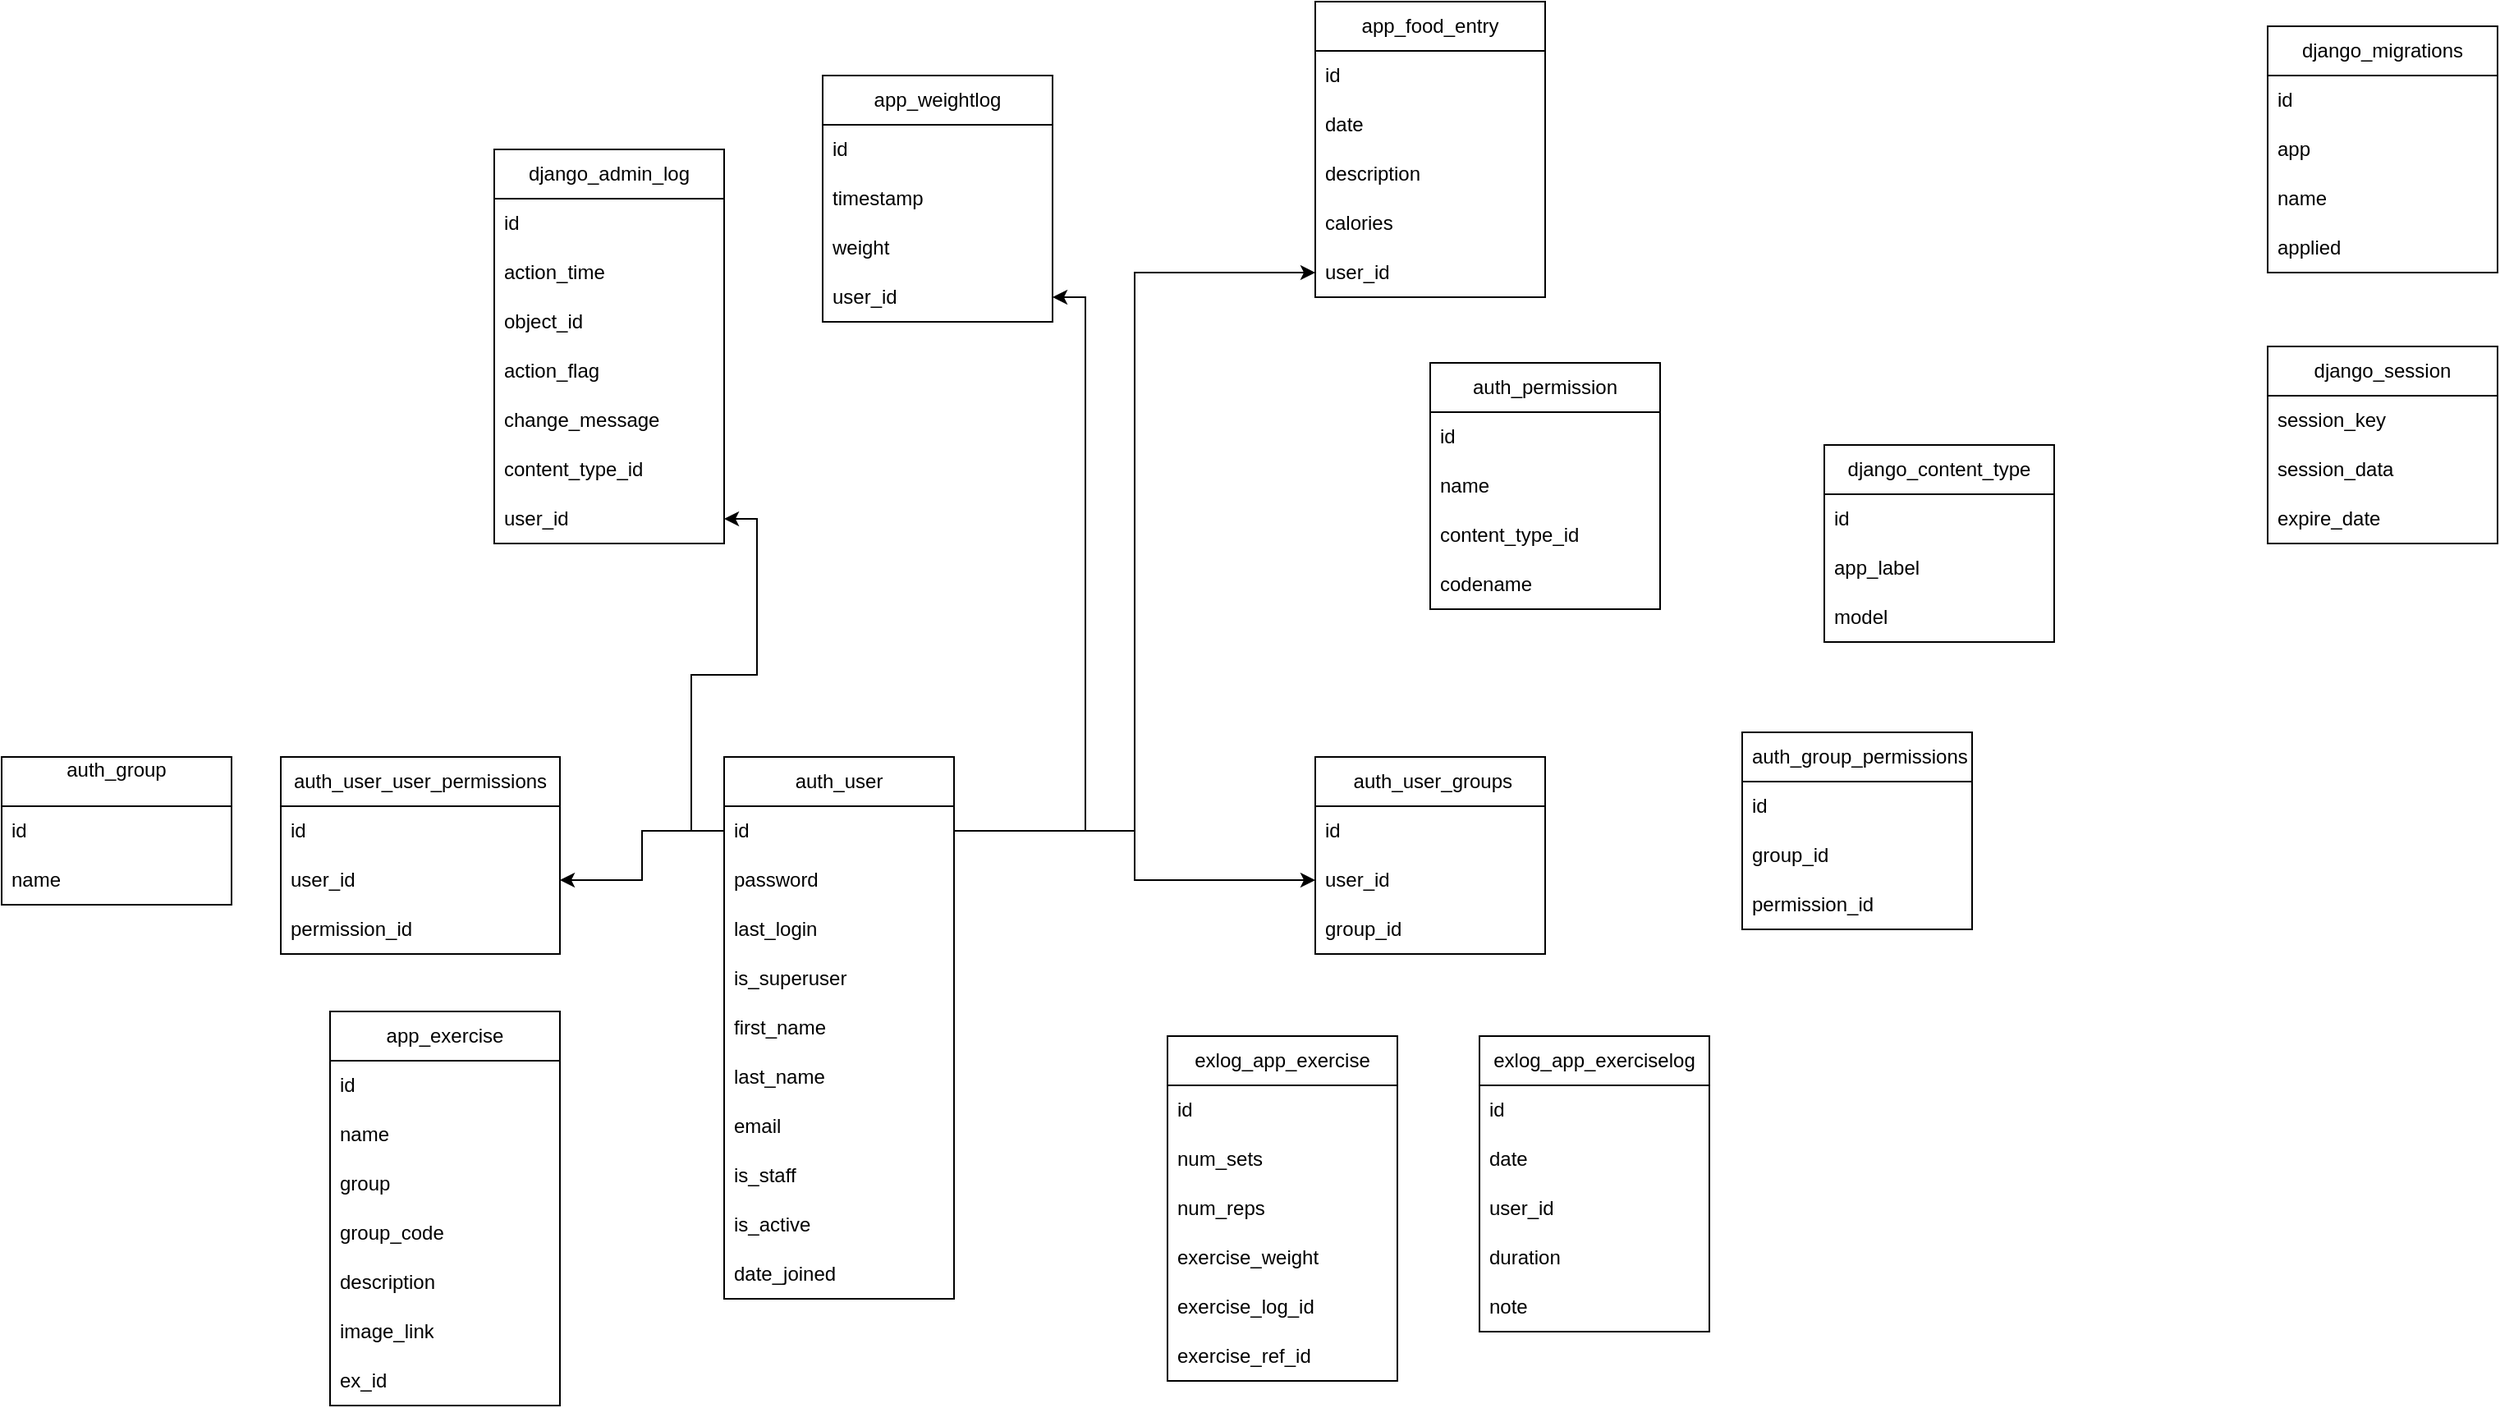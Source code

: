 <mxfile version="27.0.9">
  <diagram name="Страница — 1" id="bqcG01DsUjJbtx7KRlYk">
    <mxGraphModel dx="2786" dy="884" grid="1" gridSize="10" guides="1" tooltips="1" connect="1" arrows="1" fold="1" page="1" pageScale="1" pageWidth="827" pageHeight="1169" math="0" shadow="0">
      <root>
        <mxCell id="0" />
        <mxCell id="1" parent="0" />
        <mxCell id="71WuXcfHeeYDfS-1dq9h-1" value="app_exercise" style="swimlane;fontStyle=0;childLayout=stackLayout;horizontal=1;startSize=30;horizontalStack=0;resizeParent=1;resizeParentMax=0;resizeLast=0;collapsible=1;marginBottom=0;whiteSpace=wrap;html=1;" vertex="1" parent="1">
          <mxGeometry x="-200" y="655" width="140" height="240" as="geometry" />
        </mxCell>
        <mxCell id="71WuXcfHeeYDfS-1dq9h-2" value="id" style="text;strokeColor=none;fillColor=none;align=left;verticalAlign=middle;spacingLeft=4;spacingRight=4;overflow=hidden;points=[[0,0.5],[1,0.5]];portConstraint=eastwest;rotatable=0;whiteSpace=wrap;html=1;" vertex="1" parent="71WuXcfHeeYDfS-1dq9h-1">
          <mxGeometry y="30" width="140" height="30" as="geometry" />
        </mxCell>
        <mxCell id="71WuXcfHeeYDfS-1dq9h-3" value="name" style="text;strokeColor=none;fillColor=none;align=left;verticalAlign=middle;spacingLeft=4;spacingRight=4;overflow=hidden;points=[[0,0.5],[1,0.5]];portConstraint=eastwest;rotatable=0;whiteSpace=wrap;html=1;" vertex="1" parent="71WuXcfHeeYDfS-1dq9h-1">
          <mxGeometry y="60" width="140" height="30" as="geometry" />
        </mxCell>
        <mxCell id="71WuXcfHeeYDfS-1dq9h-4" value="group" style="text;strokeColor=none;fillColor=none;align=left;verticalAlign=middle;spacingLeft=4;spacingRight=4;overflow=hidden;points=[[0,0.5],[1,0.5]];portConstraint=eastwest;rotatable=0;whiteSpace=wrap;html=1;" vertex="1" parent="71WuXcfHeeYDfS-1dq9h-1">
          <mxGeometry y="90" width="140" height="30" as="geometry" />
        </mxCell>
        <mxCell id="71WuXcfHeeYDfS-1dq9h-5" value="group_code" style="text;strokeColor=none;fillColor=none;align=left;verticalAlign=middle;spacingLeft=4;spacingRight=4;overflow=hidden;points=[[0,0.5],[1,0.5]];portConstraint=eastwest;rotatable=0;whiteSpace=wrap;html=1;" vertex="1" parent="71WuXcfHeeYDfS-1dq9h-1">
          <mxGeometry y="120" width="140" height="30" as="geometry" />
        </mxCell>
        <mxCell id="71WuXcfHeeYDfS-1dq9h-6" value="description" style="text;strokeColor=none;fillColor=none;align=left;verticalAlign=middle;spacingLeft=4;spacingRight=4;overflow=hidden;points=[[0,0.5],[1,0.5]];portConstraint=eastwest;rotatable=0;whiteSpace=wrap;html=1;" vertex="1" parent="71WuXcfHeeYDfS-1dq9h-1">
          <mxGeometry y="150" width="140" height="30" as="geometry" />
        </mxCell>
        <mxCell id="71WuXcfHeeYDfS-1dq9h-7" value="image_link" style="text;strokeColor=none;fillColor=none;align=left;verticalAlign=middle;spacingLeft=4;spacingRight=4;overflow=hidden;points=[[0,0.5],[1,0.5]];portConstraint=eastwest;rotatable=0;whiteSpace=wrap;html=1;" vertex="1" parent="71WuXcfHeeYDfS-1dq9h-1">
          <mxGeometry y="180" width="140" height="30" as="geometry" />
        </mxCell>
        <mxCell id="71WuXcfHeeYDfS-1dq9h-8" value="ex_id" style="text;strokeColor=none;fillColor=none;align=left;verticalAlign=middle;spacingLeft=4;spacingRight=4;overflow=hidden;points=[[0,0.5],[1,0.5]];portConstraint=eastwest;rotatable=0;whiteSpace=wrap;html=1;" vertex="1" parent="71WuXcfHeeYDfS-1dq9h-1">
          <mxGeometry y="210" width="140" height="30" as="geometry" />
        </mxCell>
        <mxCell id="71WuXcfHeeYDfS-1dq9h-9" value="app_food_entry" style="swimlane;fontStyle=0;childLayout=stackLayout;horizontal=1;startSize=30;horizontalStack=0;resizeParent=1;resizeParentMax=0;resizeLast=0;collapsible=1;marginBottom=0;whiteSpace=wrap;html=1;" vertex="1" parent="1">
          <mxGeometry x="400" y="40" width="140" height="180" as="geometry" />
        </mxCell>
        <mxCell id="71WuXcfHeeYDfS-1dq9h-10" value="id" style="text;strokeColor=none;fillColor=none;align=left;verticalAlign=middle;spacingLeft=4;spacingRight=4;overflow=hidden;points=[[0,0.5],[1,0.5]];portConstraint=eastwest;rotatable=0;whiteSpace=wrap;html=1;" vertex="1" parent="71WuXcfHeeYDfS-1dq9h-9">
          <mxGeometry y="30" width="140" height="30" as="geometry" />
        </mxCell>
        <mxCell id="71WuXcfHeeYDfS-1dq9h-11" value="date" style="text;strokeColor=none;fillColor=none;align=left;verticalAlign=middle;spacingLeft=4;spacingRight=4;overflow=hidden;points=[[0,0.5],[1,0.5]];portConstraint=eastwest;rotatable=0;whiteSpace=wrap;html=1;" vertex="1" parent="71WuXcfHeeYDfS-1dq9h-9">
          <mxGeometry y="60" width="140" height="30" as="geometry" />
        </mxCell>
        <mxCell id="71WuXcfHeeYDfS-1dq9h-12" value="description" style="text;strokeColor=none;fillColor=none;align=left;verticalAlign=middle;spacingLeft=4;spacingRight=4;overflow=hidden;points=[[0,0.5],[1,0.5]];portConstraint=eastwest;rotatable=0;whiteSpace=wrap;html=1;" vertex="1" parent="71WuXcfHeeYDfS-1dq9h-9">
          <mxGeometry y="90" width="140" height="30" as="geometry" />
        </mxCell>
        <mxCell id="71WuXcfHeeYDfS-1dq9h-13" value="calories" style="text;strokeColor=none;fillColor=none;align=left;verticalAlign=middle;spacingLeft=4;spacingRight=4;overflow=hidden;points=[[0,0.5],[1,0.5]];portConstraint=eastwest;rotatable=0;whiteSpace=wrap;html=1;" vertex="1" parent="71WuXcfHeeYDfS-1dq9h-9">
          <mxGeometry y="120" width="140" height="30" as="geometry" />
        </mxCell>
        <mxCell id="71WuXcfHeeYDfS-1dq9h-14" value="user_id" style="text;strokeColor=none;fillColor=none;align=left;verticalAlign=middle;spacingLeft=4;spacingRight=4;overflow=hidden;points=[[0,0.5],[1,0.5]];portConstraint=eastwest;rotatable=0;whiteSpace=wrap;html=1;" vertex="1" parent="71WuXcfHeeYDfS-1dq9h-9">
          <mxGeometry y="150" width="140" height="30" as="geometry" />
        </mxCell>
        <mxCell id="71WuXcfHeeYDfS-1dq9h-15" value="app_weightlog" style="swimlane;fontStyle=0;childLayout=stackLayout;horizontal=1;startSize=30;horizontalStack=0;resizeParent=1;resizeParentMax=0;resizeLast=0;collapsible=1;marginBottom=0;whiteSpace=wrap;html=1;" vertex="1" parent="1">
          <mxGeometry x="100" y="85" width="140" height="150" as="geometry" />
        </mxCell>
        <mxCell id="71WuXcfHeeYDfS-1dq9h-16" value="id" style="text;strokeColor=none;fillColor=none;align=left;verticalAlign=middle;spacingLeft=4;spacingRight=4;overflow=hidden;points=[[0,0.5],[1,0.5]];portConstraint=eastwest;rotatable=0;whiteSpace=wrap;html=1;" vertex="1" parent="71WuXcfHeeYDfS-1dq9h-15">
          <mxGeometry y="30" width="140" height="30" as="geometry" />
        </mxCell>
        <mxCell id="71WuXcfHeeYDfS-1dq9h-17" value="timestamp" style="text;strokeColor=none;fillColor=none;align=left;verticalAlign=middle;spacingLeft=4;spacingRight=4;overflow=hidden;points=[[0,0.5],[1,0.5]];portConstraint=eastwest;rotatable=0;whiteSpace=wrap;html=1;" vertex="1" parent="71WuXcfHeeYDfS-1dq9h-15">
          <mxGeometry y="60" width="140" height="30" as="geometry" />
        </mxCell>
        <mxCell id="71WuXcfHeeYDfS-1dq9h-18" value="weight" style="text;strokeColor=none;fillColor=none;align=left;verticalAlign=middle;spacingLeft=4;spacingRight=4;overflow=hidden;points=[[0,0.5],[1,0.5]];portConstraint=eastwest;rotatable=0;whiteSpace=wrap;html=1;" vertex="1" parent="71WuXcfHeeYDfS-1dq9h-15">
          <mxGeometry y="90" width="140" height="30" as="geometry" />
        </mxCell>
        <mxCell id="71WuXcfHeeYDfS-1dq9h-19" value="user_id" style="text;strokeColor=none;fillColor=none;align=left;verticalAlign=middle;spacingLeft=4;spacingRight=4;overflow=hidden;points=[[0,0.5],[1,0.5]];portConstraint=eastwest;rotatable=0;whiteSpace=wrap;html=1;" vertex="1" parent="71WuXcfHeeYDfS-1dq9h-15">
          <mxGeometry y="120" width="140" height="30" as="geometry" />
        </mxCell>
        <mxCell id="71WuXcfHeeYDfS-1dq9h-20" value="&amp;nbsp;auth_group_permissions" style="swimlane;fontStyle=0;childLayout=stackLayout;horizontal=1;startSize=30;horizontalStack=0;resizeParent=1;resizeParentMax=0;resizeLast=0;collapsible=1;marginBottom=0;whiteSpace=wrap;html=1;" vertex="1" parent="1">
          <mxGeometry x="660" y="485" width="140" height="120" as="geometry" />
        </mxCell>
        <mxCell id="71WuXcfHeeYDfS-1dq9h-21" value="id" style="text;strokeColor=none;fillColor=none;align=left;verticalAlign=middle;spacingLeft=4;spacingRight=4;overflow=hidden;points=[[0,0.5],[1,0.5]];portConstraint=eastwest;rotatable=0;whiteSpace=wrap;html=1;" vertex="1" parent="71WuXcfHeeYDfS-1dq9h-20">
          <mxGeometry y="30" width="140" height="30" as="geometry" />
        </mxCell>
        <mxCell id="71WuXcfHeeYDfS-1dq9h-22" value="group_id" style="text;strokeColor=none;fillColor=none;align=left;verticalAlign=middle;spacingLeft=4;spacingRight=4;overflow=hidden;points=[[0,0.5],[1,0.5]];portConstraint=eastwest;rotatable=0;whiteSpace=wrap;html=1;" vertex="1" parent="71WuXcfHeeYDfS-1dq9h-20">
          <mxGeometry y="60" width="140" height="30" as="geometry" />
        </mxCell>
        <mxCell id="71WuXcfHeeYDfS-1dq9h-23" value="permission_id" style="text;strokeColor=none;fillColor=none;align=left;verticalAlign=middle;spacingLeft=4;spacingRight=4;overflow=hidden;points=[[0,0.5],[1,0.5]];portConstraint=eastwest;rotatable=0;whiteSpace=wrap;html=1;" vertex="1" parent="71WuXcfHeeYDfS-1dq9h-20">
          <mxGeometry y="90" width="140" height="30" as="geometry" />
        </mxCell>
        <mxCell id="71WuXcfHeeYDfS-1dq9h-24" value="auth_group&lt;div&gt;&lt;br&gt;&lt;/div&gt;" style="swimlane;fontStyle=0;childLayout=stackLayout;horizontal=1;startSize=30;horizontalStack=0;resizeParent=1;resizeParentMax=0;resizeLast=0;collapsible=1;marginBottom=0;whiteSpace=wrap;html=1;" vertex="1" parent="1">
          <mxGeometry x="-400" y="500" width="140" height="90" as="geometry" />
        </mxCell>
        <mxCell id="71WuXcfHeeYDfS-1dq9h-25" value="id" style="text;strokeColor=none;fillColor=none;align=left;verticalAlign=middle;spacingLeft=4;spacingRight=4;overflow=hidden;points=[[0,0.5],[1,0.5]];portConstraint=eastwest;rotatable=0;whiteSpace=wrap;html=1;" vertex="1" parent="71WuXcfHeeYDfS-1dq9h-24">
          <mxGeometry y="30" width="140" height="30" as="geometry" />
        </mxCell>
        <mxCell id="71WuXcfHeeYDfS-1dq9h-26" value="name" style="text;strokeColor=none;fillColor=none;align=left;verticalAlign=middle;spacingLeft=4;spacingRight=4;overflow=hidden;points=[[0,0.5],[1,0.5]];portConstraint=eastwest;rotatable=0;whiteSpace=wrap;html=1;" vertex="1" parent="71WuXcfHeeYDfS-1dq9h-24">
          <mxGeometry y="60" width="140" height="30" as="geometry" />
        </mxCell>
        <mxCell id="71WuXcfHeeYDfS-1dq9h-27" value="auth_user_user_permissions" style="swimlane;fontStyle=0;childLayout=stackLayout;horizontal=1;startSize=30;horizontalStack=0;resizeParent=1;resizeParentMax=0;resizeLast=0;collapsible=1;marginBottom=0;whiteSpace=wrap;html=1;" vertex="1" parent="1">
          <mxGeometry x="-230" y="500" width="170" height="120" as="geometry" />
        </mxCell>
        <mxCell id="71WuXcfHeeYDfS-1dq9h-28" value="id" style="text;strokeColor=none;fillColor=none;align=left;verticalAlign=middle;spacingLeft=4;spacingRight=4;overflow=hidden;points=[[0,0.5],[1,0.5]];portConstraint=eastwest;rotatable=0;whiteSpace=wrap;html=1;" vertex="1" parent="71WuXcfHeeYDfS-1dq9h-27">
          <mxGeometry y="30" width="170" height="30" as="geometry" />
        </mxCell>
        <mxCell id="71WuXcfHeeYDfS-1dq9h-29" value="user_id" style="text;strokeColor=none;fillColor=none;align=left;verticalAlign=middle;spacingLeft=4;spacingRight=4;overflow=hidden;points=[[0,0.5],[1,0.5]];portConstraint=eastwest;rotatable=0;whiteSpace=wrap;html=1;" vertex="1" parent="71WuXcfHeeYDfS-1dq9h-27">
          <mxGeometry y="60" width="170" height="30" as="geometry" />
        </mxCell>
        <mxCell id="71WuXcfHeeYDfS-1dq9h-30" value="permission_id" style="text;strokeColor=none;fillColor=none;align=left;verticalAlign=middle;spacingLeft=4;spacingRight=4;overflow=hidden;points=[[0,0.5],[1,0.5]];portConstraint=eastwest;rotatable=0;whiteSpace=wrap;html=1;" vertex="1" parent="71WuXcfHeeYDfS-1dq9h-27">
          <mxGeometry y="90" width="170" height="30" as="geometry" />
        </mxCell>
        <mxCell id="71WuXcfHeeYDfS-1dq9h-35" value="auth_user" style="swimlane;fontStyle=0;childLayout=stackLayout;horizontal=1;startSize=30;horizontalStack=0;resizeParent=1;resizeParentMax=0;resizeLast=0;collapsible=1;marginBottom=0;whiteSpace=wrap;html=1;" vertex="1" parent="1">
          <mxGeometry x="40" y="500" width="140" height="330" as="geometry" />
        </mxCell>
        <mxCell id="71WuXcfHeeYDfS-1dq9h-36" value="id" style="text;strokeColor=none;fillColor=none;align=left;verticalAlign=middle;spacingLeft=4;spacingRight=4;overflow=hidden;points=[[0,0.5],[1,0.5]];portConstraint=eastwest;rotatable=0;whiteSpace=wrap;html=1;" vertex="1" parent="71WuXcfHeeYDfS-1dq9h-35">
          <mxGeometry y="30" width="140" height="30" as="geometry" />
        </mxCell>
        <mxCell id="71WuXcfHeeYDfS-1dq9h-37" value="password" style="text;strokeColor=none;fillColor=none;align=left;verticalAlign=middle;spacingLeft=4;spacingRight=4;overflow=hidden;points=[[0,0.5],[1,0.5]];portConstraint=eastwest;rotatable=0;whiteSpace=wrap;html=1;" vertex="1" parent="71WuXcfHeeYDfS-1dq9h-35">
          <mxGeometry y="60" width="140" height="30" as="geometry" />
        </mxCell>
        <mxCell id="71WuXcfHeeYDfS-1dq9h-38" value="last_login" style="text;strokeColor=none;fillColor=none;align=left;verticalAlign=middle;spacingLeft=4;spacingRight=4;overflow=hidden;points=[[0,0.5],[1,0.5]];portConstraint=eastwest;rotatable=0;whiteSpace=wrap;html=1;" vertex="1" parent="71WuXcfHeeYDfS-1dq9h-35">
          <mxGeometry y="90" width="140" height="30" as="geometry" />
        </mxCell>
        <mxCell id="71WuXcfHeeYDfS-1dq9h-39" value="is_superuser" style="text;strokeColor=none;fillColor=none;align=left;verticalAlign=middle;spacingLeft=4;spacingRight=4;overflow=hidden;points=[[0,0.5],[1,0.5]];portConstraint=eastwest;rotatable=0;whiteSpace=wrap;html=1;" vertex="1" parent="71WuXcfHeeYDfS-1dq9h-35">
          <mxGeometry y="120" width="140" height="30" as="geometry" />
        </mxCell>
        <mxCell id="71WuXcfHeeYDfS-1dq9h-40" value="first_name" style="text;strokeColor=none;fillColor=none;align=left;verticalAlign=middle;spacingLeft=4;spacingRight=4;overflow=hidden;points=[[0,0.5],[1,0.5]];portConstraint=eastwest;rotatable=0;whiteSpace=wrap;html=1;" vertex="1" parent="71WuXcfHeeYDfS-1dq9h-35">
          <mxGeometry y="150" width="140" height="30" as="geometry" />
        </mxCell>
        <mxCell id="71WuXcfHeeYDfS-1dq9h-41" value="last_name" style="text;strokeColor=none;fillColor=none;align=left;verticalAlign=middle;spacingLeft=4;spacingRight=4;overflow=hidden;points=[[0,0.5],[1,0.5]];portConstraint=eastwest;rotatable=0;whiteSpace=wrap;html=1;" vertex="1" parent="71WuXcfHeeYDfS-1dq9h-35">
          <mxGeometry y="180" width="140" height="30" as="geometry" />
        </mxCell>
        <mxCell id="71WuXcfHeeYDfS-1dq9h-42" value="email" style="text;strokeColor=none;fillColor=none;align=left;verticalAlign=middle;spacingLeft=4;spacingRight=4;overflow=hidden;points=[[0,0.5],[1,0.5]];portConstraint=eastwest;rotatable=0;whiteSpace=wrap;html=1;" vertex="1" parent="71WuXcfHeeYDfS-1dq9h-35">
          <mxGeometry y="210" width="140" height="30" as="geometry" />
        </mxCell>
        <mxCell id="71WuXcfHeeYDfS-1dq9h-43" value="is_staff" style="text;strokeColor=none;fillColor=none;align=left;verticalAlign=middle;spacingLeft=4;spacingRight=4;overflow=hidden;points=[[0,0.5],[1,0.5]];portConstraint=eastwest;rotatable=0;whiteSpace=wrap;html=1;" vertex="1" parent="71WuXcfHeeYDfS-1dq9h-35">
          <mxGeometry y="240" width="140" height="30" as="geometry" />
        </mxCell>
        <mxCell id="71WuXcfHeeYDfS-1dq9h-44" value="is_active" style="text;strokeColor=none;fillColor=none;align=left;verticalAlign=middle;spacingLeft=4;spacingRight=4;overflow=hidden;points=[[0,0.5],[1,0.5]];portConstraint=eastwest;rotatable=0;whiteSpace=wrap;html=1;" vertex="1" parent="71WuXcfHeeYDfS-1dq9h-35">
          <mxGeometry y="270" width="140" height="30" as="geometry" />
        </mxCell>
        <mxCell id="71WuXcfHeeYDfS-1dq9h-45" value="date_joined" style="text;strokeColor=none;fillColor=none;align=left;verticalAlign=middle;spacingLeft=4;spacingRight=4;overflow=hidden;points=[[0,0.5],[1,0.5]];portConstraint=eastwest;rotatable=0;whiteSpace=wrap;html=1;" vertex="1" parent="71WuXcfHeeYDfS-1dq9h-35">
          <mxGeometry y="300" width="140" height="30" as="geometry" />
        </mxCell>
        <mxCell id="71WuXcfHeeYDfS-1dq9h-46" value="auth_permission" style="swimlane;fontStyle=0;childLayout=stackLayout;horizontal=1;startSize=30;horizontalStack=0;resizeParent=1;resizeParentMax=0;resizeLast=0;collapsible=1;marginBottom=0;whiteSpace=wrap;html=1;" vertex="1" parent="1">
          <mxGeometry x="470" y="260" width="140" height="150" as="geometry" />
        </mxCell>
        <mxCell id="71WuXcfHeeYDfS-1dq9h-47" value="id" style="text;strokeColor=none;fillColor=none;align=left;verticalAlign=middle;spacingLeft=4;spacingRight=4;overflow=hidden;points=[[0,0.5],[1,0.5]];portConstraint=eastwest;rotatable=0;whiteSpace=wrap;html=1;" vertex="1" parent="71WuXcfHeeYDfS-1dq9h-46">
          <mxGeometry y="30" width="140" height="30" as="geometry" />
        </mxCell>
        <mxCell id="71WuXcfHeeYDfS-1dq9h-48" value="name" style="text;strokeColor=none;fillColor=none;align=left;verticalAlign=middle;spacingLeft=4;spacingRight=4;overflow=hidden;points=[[0,0.5],[1,0.5]];portConstraint=eastwest;rotatable=0;whiteSpace=wrap;html=1;" vertex="1" parent="71WuXcfHeeYDfS-1dq9h-46">
          <mxGeometry y="60" width="140" height="30" as="geometry" />
        </mxCell>
        <mxCell id="71WuXcfHeeYDfS-1dq9h-49" value="content_type_id" style="text;strokeColor=none;fillColor=none;align=left;verticalAlign=middle;spacingLeft=4;spacingRight=4;overflow=hidden;points=[[0,0.5],[1,0.5]];portConstraint=eastwest;rotatable=0;whiteSpace=wrap;html=1;" vertex="1" parent="71WuXcfHeeYDfS-1dq9h-46">
          <mxGeometry y="90" width="140" height="30" as="geometry" />
        </mxCell>
        <mxCell id="71WuXcfHeeYDfS-1dq9h-50" value="codename" style="text;strokeColor=none;fillColor=none;align=left;verticalAlign=middle;spacingLeft=4;spacingRight=4;overflow=hidden;points=[[0,0.5],[1,0.5]];portConstraint=eastwest;rotatable=0;whiteSpace=wrap;html=1;" vertex="1" parent="71WuXcfHeeYDfS-1dq9h-46">
          <mxGeometry y="120" width="140" height="30" as="geometry" />
        </mxCell>
        <mxCell id="71WuXcfHeeYDfS-1dq9h-51" value="django_content_type" style="swimlane;fontStyle=0;childLayout=stackLayout;horizontal=1;startSize=30;horizontalStack=0;resizeParent=1;resizeParentMax=0;resizeLast=0;collapsible=1;marginBottom=0;whiteSpace=wrap;html=1;" vertex="1" parent="1">
          <mxGeometry x="710" y="310" width="140" height="120" as="geometry" />
        </mxCell>
        <mxCell id="71WuXcfHeeYDfS-1dq9h-52" value="id" style="text;strokeColor=none;fillColor=none;align=left;verticalAlign=middle;spacingLeft=4;spacingRight=4;overflow=hidden;points=[[0,0.5],[1,0.5]];portConstraint=eastwest;rotatable=0;whiteSpace=wrap;html=1;" vertex="1" parent="71WuXcfHeeYDfS-1dq9h-51">
          <mxGeometry y="30" width="140" height="30" as="geometry" />
        </mxCell>
        <mxCell id="71WuXcfHeeYDfS-1dq9h-53" value="app_label" style="text;strokeColor=none;fillColor=none;align=left;verticalAlign=middle;spacingLeft=4;spacingRight=4;overflow=hidden;points=[[0,0.5],[1,0.5]];portConstraint=eastwest;rotatable=0;whiteSpace=wrap;html=1;" vertex="1" parent="71WuXcfHeeYDfS-1dq9h-51">
          <mxGeometry y="60" width="140" height="30" as="geometry" />
        </mxCell>
        <mxCell id="71WuXcfHeeYDfS-1dq9h-54" value="model" style="text;strokeColor=none;fillColor=none;align=left;verticalAlign=middle;spacingLeft=4;spacingRight=4;overflow=hidden;points=[[0,0.5],[1,0.5]];portConstraint=eastwest;rotatable=0;whiteSpace=wrap;html=1;" vertex="1" parent="71WuXcfHeeYDfS-1dq9h-51">
          <mxGeometry y="90" width="140" height="30" as="geometry" />
        </mxCell>
        <mxCell id="71WuXcfHeeYDfS-1dq9h-55" value="django_migrations" style="swimlane;fontStyle=0;childLayout=stackLayout;horizontal=1;startSize=30;horizontalStack=0;resizeParent=1;resizeParentMax=0;resizeLast=0;collapsible=1;marginBottom=0;whiteSpace=wrap;html=1;" vertex="1" parent="1">
          <mxGeometry x="980" y="55" width="140" height="150" as="geometry" />
        </mxCell>
        <mxCell id="71WuXcfHeeYDfS-1dq9h-56" value="id" style="text;strokeColor=none;fillColor=none;align=left;verticalAlign=middle;spacingLeft=4;spacingRight=4;overflow=hidden;points=[[0,0.5],[1,0.5]];portConstraint=eastwest;rotatable=0;whiteSpace=wrap;html=1;" vertex="1" parent="71WuXcfHeeYDfS-1dq9h-55">
          <mxGeometry y="30" width="140" height="30" as="geometry" />
        </mxCell>
        <mxCell id="71WuXcfHeeYDfS-1dq9h-57" value="app" style="text;strokeColor=none;fillColor=none;align=left;verticalAlign=middle;spacingLeft=4;spacingRight=4;overflow=hidden;points=[[0,0.5],[1,0.5]];portConstraint=eastwest;rotatable=0;whiteSpace=wrap;html=1;" vertex="1" parent="71WuXcfHeeYDfS-1dq9h-55">
          <mxGeometry y="60" width="140" height="30" as="geometry" />
        </mxCell>
        <mxCell id="71WuXcfHeeYDfS-1dq9h-58" value="name" style="text;strokeColor=none;fillColor=none;align=left;verticalAlign=middle;spacingLeft=4;spacingRight=4;overflow=hidden;points=[[0,0.5],[1,0.5]];portConstraint=eastwest;rotatable=0;whiteSpace=wrap;html=1;" vertex="1" parent="71WuXcfHeeYDfS-1dq9h-55">
          <mxGeometry y="90" width="140" height="30" as="geometry" />
        </mxCell>
        <mxCell id="71WuXcfHeeYDfS-1dq9h-59" value="applied" style="text;strokeColor=none;fillColor=none;align=left;verticalAlign=middle;spacingLeft=4;spacingRight=4;overflow=hidden;points=[[0,0.5],[1,0.5]];portConstraint=eastwest;rotatable=0;whiteSpace=wrap;html=1;" vertex="1" parent="71WuXcfHeeYDfS-1dq9h-55">
          <mxGeometry y="120" width="140" height="30" as="geometry" />
        </mxCell>
        <mxCell id="71WuXcfHeeYDfS-1dq9h-60" value="django_admin_log" style="swimlane;fontStyle=0;childLayout=stackLayout;horizontal=1;startSize=30;horizontalStack=0;resizeParent=1;resizeParentMax=0;resizeLast=0;collapsible=1;marginBottom=0;whiteSpace=wrap;html=1;" vertex="1" parent="1">
          <mxGeometry x="-100" y="130" width="140" height="240" as="geometry" />
        </mxCell>
        <mxCell id="71WuXcfHeeYDfS-1dq9h-61" value="id" style="text;strokeColor=none;fillColor=none;align=left;verticalAlign=middle;spacingLeft=4;spacingRight=4;overflow=hidden;points=[[0,0.5],[1,0.5]];portConstraint=eastwest;rotatable=0;whiteSpace=wrap;html=1;" vertex="1" parent="71WuXcfHeeYDfS-1dq9h-60">
          <mxGeometry y="30" width="140" height="30" as="geometry" />
        </mxCell>
        <mxCell id="71WuXcfHeeYDfS-1dq9h-62" value="action_time" style="text;strokeColor=none;fillColor=none;align=left;verticalAlign=middle;spacingLeft=4;spacingRight=4;overflow=hidden;points=[[0,0.5],[1,0.5]];portConstraint=eastwest;rotatable=0;whiteSpace=wrap;html=1;" vertex="1" parent="71WuXcfHeeYDfS-1dq9h-60">
          <mxGeometry y="60" width="140" height="30" as="geometry" />
        </mxCell>
        <mxCell id="71WuXcfHeeYDfS-1dq9h-63" value="object_id" style="text;strokeColor=none;fillColor=none;align=left;verticalAlign=middle;spacingLeft=4;spacingRight=4;overflow=hidden;points=[[0,0.5],[1,0.5]];portConstraint=eastwest;rotatable=0;whiteSpace=wrap;html=1;" vertex="1" parent="71WuXcfHeeYDfS-1dq9h-60">
          <mxGeometry y="90" width="140" height="30" as="geometry" />
        </mxCell>
        <mxCell id="71WuXcfHeeYDfS-1dq9h-64" value="action_flag" style="text;strokeColor=none;fillColor=none;align=left;verticalAlign=middle;spacingLeft=4;spacingRight=4;overflow=hidden;points=[[0,0.5],[1,0.5]];portConstraint=eastwest;rotatable=0;whiteSpace=wrap;html=1;" vertex="1" parent="71WuXcfHeeYDfS-1dq9h-60">
          <mxGeometry y="120" width="140" height="30" as="geometry" />
        </mxCell>
        <mxCell id="71WuXcfHeeYDfS-1dq9h-65" value="change_message" style="text;strokeColor=none;fillColor=none;align=left;verticalAlign=middle;spacingLeft=4;spacingRight=4;overflow=hidden;points=[[0,0.5],[1,0.5]];portConstraint=eastwest;rotatable=0;whiteSpace=wrap;html=1;" vertex="1" parent="71WuXcfHeeYDfS-1dq9h-60">
          <mxGeometry y="150" width="140" height="30" as="geometry" />
        </mxCell>
        <mxCell id="71WuXcfHeeYDfS-1dq9h-66" value="content_type_id" style="text;strokeColor=none;fillColor=none;align=left;verticalAlign=middle;spacingLeft=4;spacingRight=4;overflow=hidden;points=[[0,0.5],[1,0.5]];portConstraint=eastwest;rotatable=0;whiteSpace=wrap;html=1;" vertex="1" parent="71WuXcfHeeYDfS-1dq9h-60">
          <mxGeometry y="180" width="140" height="30" as="geometry" />
        </mxCell>
        <mxCell id="71WuXcfHeeYDfS-1dq9h-67" value="user_id" style="text;strokeColor=none;fillColor=none;align=left;verticalAlign=middle;spacingLeft=4;spacingRight=4;overflow=hidden;points=[[0,0.5],[1,0.5]];portConstraint=eastwest;rotatable=0;whiteSpace=wrap;html=1;" vertex="1" parent="71WuXcfHeeYDfS-1dq9h-60">
          <mxGeometry y="210" width="140" height="30" as="geometry" />
        </mxCell>
        <mxCell id="71WuXcfHeeYDfS-1dq9h-68" value="exlog_app_exerciselog" style="swimlane;fontStyle=0;childLayout=stackLayout;horizontal=1;startSize=30;horizontalStack=0;resizeParent=1;resizeParentMax=0;resizeLast=0;collapsible=1;marginBottom=0;whiteSpace=wrap;html=1;" vertex="1" parent="1">
          <mxGeometry x="500" y="670" width="140" height="180" as="geometry" />
        </mxCell>
        <mxCell id="71WuXcfHeeYDfS-1dq9h-69" value="id" style="text;strokeColor=none;fillColor=none;align=left;verticalAlign=middle;spacingLeft=4;spacingRight=4;overflow=hidden;points=[[0,0.5],[1,0.5]];portConstraint=eastwest;rotatable=0;whiteSpace=wrap;html=1;" vertex="1" parent="71WuXcfHeeYDfS-1dq9h-68">
          <mxGeometry y="30" width="140" height="30" as="geometry" />
        </mxCell>
        <mxCell id="71WuXcfHeeYDfS-1dq9h-70" value="date" style="text;strokeColor=none;fillColor=none;align=left;verticalAlign=middle;spacingLeft=4;spacingRight=4;overflow=hidden;points=[[0,0.5],[1,0.5]];portConstraint=eastwest;rotatable=0;whiteSpace=wrap;html=1;" vertex="1" parent="71WuXcfHeeYDfS-1dq9h-68">
          <mxGeometry y="60" width="140" height="30" as="geometry" />
        </mxCell>
        <mxCell id="71WuXcfHeeYDfS-1dq9h-71" value="user_id" style="text;strokeColor=none;fillColor=none;align=left;verticalAlign=middle;spacingLeft=4;spacingRight=4;overflow=hidden;points=[[0,0.5],[1,0.5]];portConstraint=eastwest;rotatable=0;whiteSpace=wrap;html=1;" vertex="1" parent="71WuXcfHeeYDfS-1dq9h-68">
          <mxGeometry y="90" width="140" height="30" as="geometry" />
        </mxCell>
        <mxCell id="71WuXcfHeeYDfS-1dq9h-72" value="duration" style="text;strokeColor=none;fillColor=none;align=left;verticalAlign=middle;spacingLeft=4;spacingRight=4;overflow=hidden;points=[[0,0.5],[1,0.5]];portConstraint=eastwest;rotatable=0;whiteSpace=wrap;html=1;" vertex="1" parent="71WuXcfHeeYDfS-1dq9h-68">
          <mxGeometry y="120" width="140" height="30" as="geometry" />
        </mxCell>
        <mxCell id="71WuXcfHeeYDfS-1dq9h-73" value="note" style="text;strokeColor=none;fillColor=none;align=left;verticalAlign=middle;spacingLeft=4;spacingRight=4;overflow=hidden;points=[[0,0.5],[1,0.5]];portConstraint=eastwest;rotatable=0;whiteSpace=wrap;html=1;" vertex="1" parent="71WuXcfHeeYDfS-1dq9h-68">
          <mxGeometry y="150" width="140" height="30" as="geometry" />
        </mxCell>
        <mxCell id="71WuXcfHeeYDfS-1dq9h-74" value="exlog_app_exercise" style="swimlane;fontStyle=0;childLayout=stackLayout;horizontal=1;startSize=30;horizontalStack=0;resizeParent=1;resizeParentMax=0;resizeLast=0;collapsible=1;marginBottom=0;whiteSpace=wrap;html=1;" vertex="1" parent="1">
          <mxGeometry x="310" y="670" width="140" height="210" as="geometry" />
        </mxCell>
        <mxCell id="71WuXcfHeeYDfS-1dq9h-75" value="id" style="text;strokeColor=none;fillColor=none;align=left;verticalAlign=middle;spacingLeft=4;spacingRight=4;overflow=hidden;points=[[0,0.5],[1,0.5]];portConstraint=eastwest;rotatable=0;whiteSpace=wrap;html=1;" vertex="1" parent="71WuXcfHeeYDfS-1dq9h-74">
          <mxGeometry y="30" width="140" height="30" as="geometry" />
        </mxCell>
        <mxCell id="71WuXcfHeeYDfS-1dq9h-76" value="num_sets" style="text;strokeColor=none;fillColor=none;align=left;verticalAlign=middle;spacingLeft=4;spacingRight=4;overflow=hidden;points=[[0,0.5],[1,0.5]];portConstraint=eastwest;rotatable=0;whiteSpace=wrap;html=1;" vertex="1" parent="71WuXcfHeeYDfS-1dq9h-74">
          <mxGeometry y="60" width="140" height="30" as="geometry" />
        </mxCell>
        <mxCell id="71WuXcfHeeYDfS-1dq9h-77" value="num_reps" style="text;strokeColor=none;fillColor=none;align=left;verticalAlign=middle;spacingLeft=4;spacingRight=4;overflow=hidden;points=[[0,0.5],[1,0.5]];portConstraint=eastwest;rotatable=0;whiteSpace=wrap;html=1;" vertex="1" parent="71WuXcfHeeYDfS-1dq9h-74">
          <mxGeometry y="90" width="140" height="30" as="geometry" />
        </mxCell>
        <mxCell id="71WuXcfHeeYDfS-1dq9h-78" value="exercise_weight" style="text;strokeColor=none;fillColor=none;align=left;verticalAlign=middle;spacingLeft=4;spacingRight=4;overflow=hidden;points=[[0,0.5],[1,0.5]];portConstraint=eastwest;rotatable=0;whiteSpace=wrap;html=1;" vertex="1" parent="71WuXcfHeeYDfS-1dq9h-74">
          <mxGeometry y="120" width="140" height="30" as="geometry" />
        </mxCell>
        <mxCell id="71WuXcfHeeYDfS-1dq9h-79" value="exercise_log_id" style="text;strokeColor=none;fillColor=none;align=left;verticalAlign=middle;spacingLeft=4;spacingRight=4;overflow=hidden;points=[[0,0.5],[1,0.5]];portConstraint=eastwest;rotatable=0;whiteSpace=wrap;html=1;" vertex="1" parent="71WuXcfHeeYDfS-1dq9h-74">
          <mxGeometry y="150" width="140" height="30" as="geometry" />
        </mxCell>
        <mxCell id="71WuXcfHeeYDfS-1dq9h-80" value="exercise_ref_id" style="text;strokeColor=none;fillColor=none;align=left;verticalAlign=middle;spacingLeft=4;spacingRight=4;overflow=hidden;points=[[0,0.5],[1,0.5]];portConstraint=eastwest;rotatable=0;whiteSpace=wrap;html=1;" vertex="1" parent="71WuXcfHeeYDfS-1dq9h-74">
          <mxGeometry y="180" width="140" height="30" as="geometry" />
        </mxCell>
        <mxCell id="71WuXcfHeeYDfS-1dq9h-81" value="django_session" style="swimlane;fontStyle=0;childLayout=stackLayout;horizontal=1;startSize=30;horizontalStack=0;resizeParent=1;resizeParentMax=0;resizeLast=0;collapsible=1;marginBottom=0;whiteSpace=wrap;html=1;" vertex="1" parent="1">
          <mxGeometry x="980" y="250" width="140" height="120" as="geometry" />
        </mxCell>
        <mxCell id="71WuXcfHeeYDfS-1dq9h-82" value="session_key" style="text;strokeColor=none;fillColor=none;align=left;verticalAlign=middle;spacingLeft=4;spacingRight=4;overflow=hidden;points=[[0,0.5],[1,0.5]];portConstraint=eastwest;rotatable=0;whiteSpace=wrap;html=1;" vertex="1" parent="71WuXcfHeeYDfS-1dq9h-81">
          <mxGeometry y="30" width="140" height="30" as="geometry" />
        </mxCell>
        <mxCell id="71WuXcfHeeYDfS-1dq9h-83" value="session_data" style="text;strokeColor=none;fillColor=none;align=left;verticalAlign=middle;spacingLeft=4;spacingRight=4;overflow=hidden;points=[[0,0.5],[1,0.5]];portConstraint=eastwest;rotatable=0;whiteSpace=wrap;html=1;" vertex="1" parent="71WuXcfHeeYDfS-1dq9h-81">
          <mxGeometry y="60" width="140" height="30" as="geometry" />
        </mxCell>
        <mxCell id="71WuXcfHeeYDfS-1dq9h-84" value="expire_date" style="text;strokeColor=none;fillColor=none;align=left;verticalAlign=middle;spacingLeft=4;spacingRight=4;overflow=hidden;points=[[0,0.5],[1,0.5]];portConstraint=eastwest;rotatable=0;whiteSpace=wrap;html=1;" vertex="1" parent="71WuXcfHeeYDfS-1dq9h-81">
          <mxGeometry y="90" width="140" height="30" as="geometry" />
        </mxCell>
        <mxCell id="71WuXcfHeeYDfS-1dq9h-86" style="edgeStyle=orthogonalEdgeStyle;rounded=0;orthogonalLoop=1;jettySize=auto;html=1;entryX=0;entryY=0.5;entryDx=0;entryDy=0;" edge="1" parent="1" source="71WuXcfHeeYDfS-1dq9h-36" target="71WuXcfHeeYDfS-1dq9h-33">
          <mxGeometry relative="1" as="geometry" />
        </mxCell>
        <mxCell id="71WuXcfHeeYDfS-1dq9h-87" style="edgeStyle=orthogonalEdgeStyle;rounded=0;orthogonalLoop=1;jettySize=auto;html=1;exitX=0;exitY=0.5;exitDx=0;exitDy=0;entryX=1;entryY=0.5;entryDx=0;entryDy=0;" edge="1" parent="1" source="71WuXcfHeeYDfS-1dq9h-36" target="71WuXcfHeeYDfS-1dq9h-29">
          <mxGeometry relative="1" as="geometry" />
        </mxCell>
        <mxCell id="71WuXcfHeeYDfS-1dq9h-88" style="edgeStyle=orthogonalEdgeStyle;rounded=0;orthogonalLoop=1;jettySize=auto;html=1;entryX=0;entryY=0.5;entryDx=0;entryDy=0;" edge="1" parent="1" source="71WuXcfHeeYDfS-1dq9h-36" target="71WuXcfHeeYDfS-1dq9h-14">
          <mxGeometry relative="1" as="geometry" />
        </mxCell>
        <mxCell id="71WuXcfHeeYDfS-1dq9h-31" value="&amp;nbsp;auth_user_groups" style="swimlane;fontStyle=0;childLayout=stackLayout;horizontal=1;startSize=30;horizontalStack=0;resizeParent=1;resizeParentMax=0;resizeLast=0;collapsible=1;marginBottom=0;whiteSpace=wrap;html=1;" vertex="1" parent="1">
          <mxGeometry x="400" y="500" width="140" height="120" as="geometry" />
        </mxCell>
        <mxCell id="71WuXcfHeeYDfS-1dq9h-32" value="id" style="text;strokeColor=none;fillColor=none;align=left;verticalAlign=middle;spacingLeft=4;spacingRight=4;overflow=hidden;points=[[0,0.5],[1,0.5]];portConstraint=eastwest;rotatable=0;whiteSpace=wrap;html=1;" vertex="1" parent="71WuXcfHeeYDfS-1dq9h-31">
          <mxGeometry y="30" width="140" height="30" as="geometry" />
        </mxCell>
        <mxCell id="71WuXcfHeeYDfS-1dq9h-33" value="user_id" style="text;strokeColor=none;fillColor=none;align=left;verticalAlign=middle;spacingLeft=4;spacingRight=4;overflow=hidden;points=[[0,0.5],[1,0.5]];portConstraint=eastwest;rotatable=0;whiteSpace=wrap;html=1;" vertex="1" parent="71WuXcfHeeYDfS-1dq9h-31">
          <mxGeometry y="60" width="140" height="30" as="geometry" />
        </mxCell>
        <mxCell id="71WuXcfHeeYDfS-1dq9h-34" value="group_id" style="text;strokeColor=none;fillColor=none;align=left;verticalAlign=middle;spacingLeft=4;spacingRight=4;overflow=hidden;points=[[0,0.5],[1,0.5]];portConstraint=eastwest;rotatable=0;whiteSpace=wrap;html=1;" vertex="1" parent="71WuXcfHeeYDfS-1dq9h-31">
          <mxGeometry y="90" width="140" height="30" as="geometry" />
        </mxCell>
        <mxCell id="71WuXcfHeeYDfS-1dq9h-89" style="edgeStyle=orthogonalEdgeStyle;rounded=0;orthogonalLoop=1;jettySize=auto;html=1;entryX=1;entryY=0.5;entryDx=0;entryDy=0;" edge="1" parent="1" source="71WuXcfHeeYDfS-1dq9h-36" target="71WuXcfHeeYDfS-1dq9h-19">
          <mxGeometry relative="1" as="geometry" />
        </mxCell>
        <mxCell id="71WuXcfHeeYDfS-1dq9h-90" style="edgeStyle=orthogonalEdgeStyle;rounded=0;orthogonalLoop=1;jettySize=auto;html=1;exitX=0;exitY=0.5;exitDx=0;exitDy=0;entryX=1;entryY=0.5;entryDx=0;entryDy=0;" edge="1" parent="1" source="71WuXcfHeeYDfS-1dq9h-36" target="71WuXcfHeeYDfS-1dq9h-67">
          <mxGeometry relative="1" as="geometry" />
        </mxCell>
      </root>
    </mxGraphModel>
  </diagram>
</mxfile>
